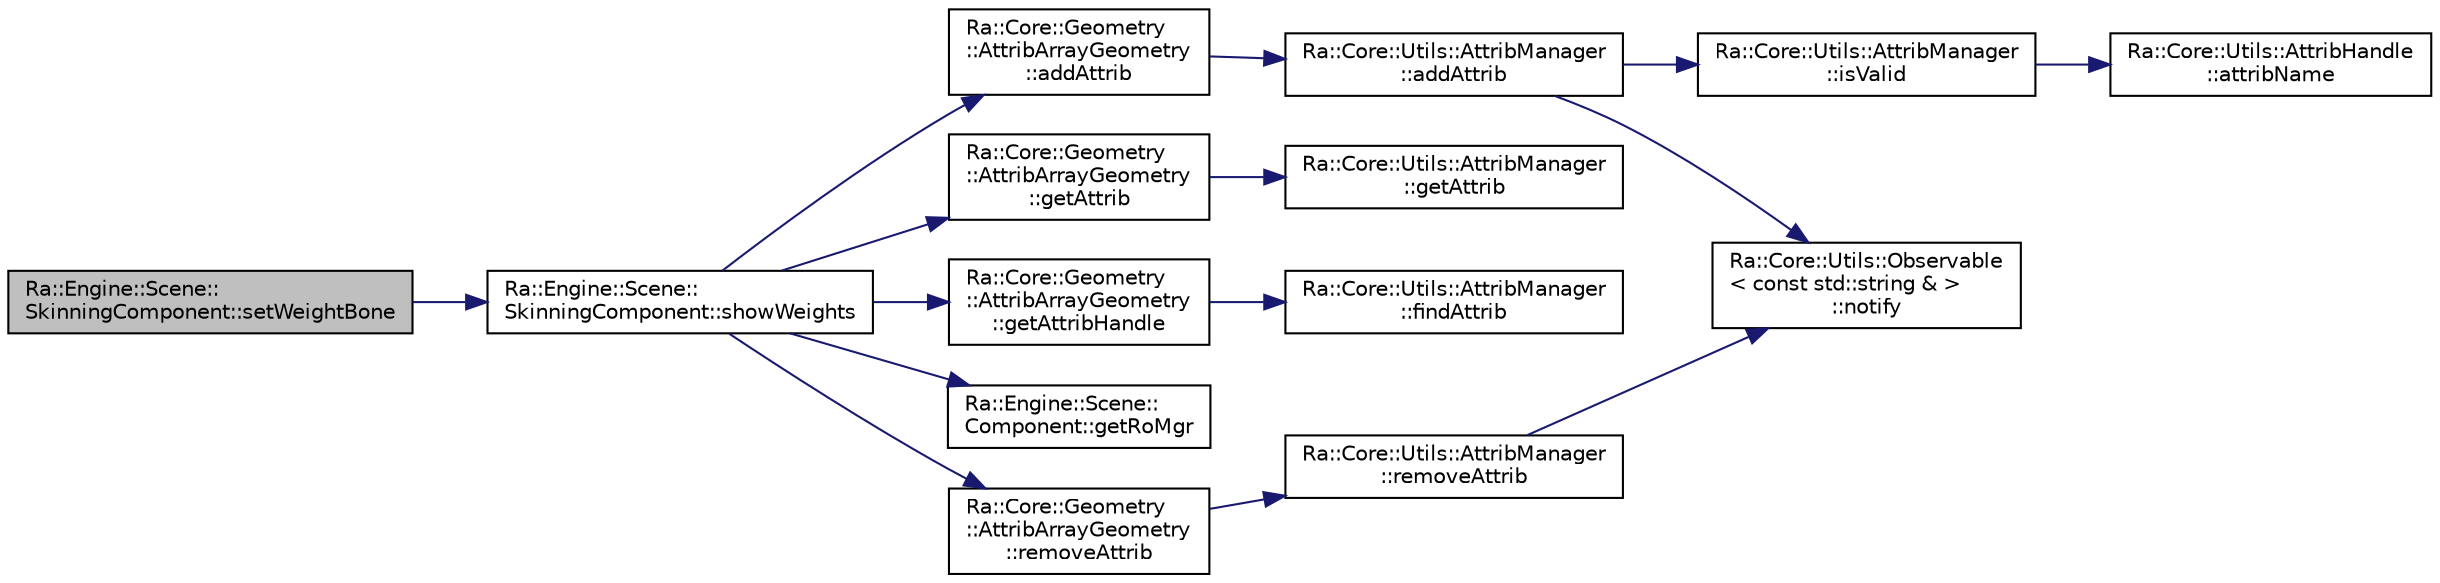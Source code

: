 digraph "Ra::Engine::Scene::SkinningComponent::setWeightBone"
{
 // INTERACTIVE_SVG=YES
 // LATEX_PDF_SIZE
  edge [fontname="Helvetica",fontsize="10",labelfontname="Helvetica",labelfontsize="10"];
  node [fontname="Helvetica",fontsize="10",shape=record];
  rankdir="LR";
  Node1 [label="Ra::Engine::Scene::\lSkinningComponent::setWeightBone",height=0.2,width=0.4,color="black", fillcolor="grey75", style="filled", fontcolor="black",tooltip="Set the bone to show the weights of."];
  Node1 -> Node2 [color="midnightblue",fontsize="10",style="solid",fontname="Helvetica"];
  Node2 [label="Ra::Engine::Scene::\lSkinningComponent::showWeights",height=0.2,width=0.4,color="black", fillcolor="white", style="filled",URL="$classRa_1_1Engine_1_1Scene_1_1SkinningComponent.html#acb0c9f8ee61577b0f8ff4266a2d0033a",tooltip="Toggles display of skinning weights."];
  Node2 -> Node3 [color="midnightblue",fontsize="10",style="solid",fontname="Helvetica"];
  Node3 [label="Ra::Core::Geometry\l::AttribArrayGeometry\l::addAttrib",height=0.2,width=0.4,color="black", fillcolor="white", style="filled",URL="$classRa_1_1Core_1_1Geometry_1_1AttribArrayGeometry.html#ae1956b0396dadd84f55a12f2160e5671",tooltip=" "];
  Node3 -> Node4 [color="midnightblue",fontsize="10",style="solid",fontname="Helvetica"];
  Node4 [label="Ra::Core::Utils::AttribManager\l::addAttrib",height=0.2,width=0.4,color="black", fillcolor="white", style="filled",URL="$classRa_1_1Core_1_1Utils_1_1AttribManager.html#ac2d3cdc360ffe1904a15ff8504de95b8",tooltip=" "];
  Node4 -> Node5 [color="midnightblue",fontsize="10",style="solid",fontname="Helvetica"];
  Node5 [label="Ra::Core::Utils::AttribManager\l::isValid",height=0.2,width=0.4,color="black", fillcolor="white", style="filled",URL="$classRa_1_1Core_1_1Utils_1_1AttribManager.html#ae61e2c70f407d49d854ee4b98a39121f",tooltip="Return true if h correspond to an existing attribute in *this."];
  Node5 -> Node6 [color="midnightblue",fontsize="10",style="solid",fontname="Helvetica"];
  Node6 [label="Ra::Core::Utils::AttribHandle\l::attribName",height=0.2,width=0.4,color="black", fillcolor="white", style="filled",URL="$classRa_1_1Core_1_1Utils_1_1AttribHandle.html#a17afbd6718234d480c05258369bdfde9",tooltip=" "];
  Node4 -> Node7 [color="midnightblue",fontsize="10",style="solid",fontname="Helvetica"];
  Node7 [label="Ra::Core::Utils::Observable\l\< const std::string & \>\l::notify",height=0.2,width=0.4,color="black", fillcolor="white", style="filled",URL="$classRa_1_1Core_1_1Utils_1_1Observable.html#a7e5fe761726d56a51f95192eb6555f8f",tooltip="Notify (i.e. call) each attached observer with argument p."];
  Node2 -> Node8 [color="midnightblue",fontsize="10",style="solid",fontname="Helvetica"];
  Node8 [label="Ra::Core::Geometry\l::AttribArrayGeometry\l::getAttrib",height=0.2,width=0.4,color="black", fillcolor="white", style="filled",URL="$classRa_1_1Core_1_1Geometry_1_1AttribArrayGeometry.html#aeb68d9cd8cf8c1e05886a23f0ad33c59",tooltip=" "];
  Node8 -> Node9 [color="midnightblue",fontsize="10",style="solid",fontname="Helvetica"];
  Node9 [label="Ra::Core::Utils::AttribManager\l::getAttrib",height=0.2,width=0.4,color="black", fillcolor="white", style="filled",URL="$classRa_1_1Core_1_1Utils_1_1AttribManager.html#ae0cb7281ec72606a5392602b4ea50d2c",tooltip=" "];
  Node2 -> Node10 [color="midnightblue",fontsize="10",style="solid",fontname="Helvetica"];
  Node10 [label="Ra::Core::Geometry\l::AttribArrayGeometry\l::getAttribHandle",height=0.2,width=0.4,color="black", fillcolor="white", style="filled",URL="$classRa_1_1Core_1_1Geometry_1_1AttribArrayGeometry.html#a25adccb0a28277580c023e2cd4adb0b0",tooltip=" "];
  Node10 -> Node11 [color="midnightblue",fontsize="10",style="solid",fontname="Helvetica"];
  Node11 [label="Ra::Core::Utils::AttribManager\l::findAttrib",height=0.2,width=0.4,color="black", fillcolor="white", style="filled",URL="$classRa_1_1Core_1_1Utils_1_1AttribManager.html#af89047a2747bc4e08144bbb3477e1d8e",tooltip="findAttrib Grab an attribute handler by name."];
  Node2 -> Node12 [color="midnightblue",fontsize="10",style="solid",fontname="Helvetica"];
  Node12 [label="Ra::Engine::Scene::\lComponent::getRoMgr",height=0.2,width=0.4,color="black", fillcolor="white", style="filled",URL="$classRa_1_1Engine_1_1Scene_1_1Component.html#a32a4bfb4e9b24644d680db3852099ff3",tooltip="Shortcut to access the render object manager."];
  Node2 -> Node13 [color="midnightblue",fontsize="10",style="solid",fontname="Helvetica"];
  Node13 [label="Ra::Core::Geometry\l::AttribArrayGeometry\l::removeAttrib",height=0.2,width=0.4,color="black", fillcolor="white", style="filled",URL="$classRa_1_1Core_1_1Geometry_1_1AttribArrayGeometry.html#ac46efab2f82a6946ea1d11d440fb10b5",tooltip=" "];
  Node13 -> Node14 [color="midnightblue",fontsize="10",style="solid",fontname="Helvetica"];
  Node14 [label="Ra::Core::Utils::AttribManager\l::removeAttrib",height=0.2,width=0.4,color="black", fillcolor="white", style="filled",URL="$classRa_1_1Core_1_1Utils_1_1AttribManager.html#aeb28dcc5c1980e1fc7da191eb69bcbcb",tooltip=" "];
  Node14 -> Node7 [color="midnightblue",fontsize="10",style="solid",fontname="Helvetica"];
}
